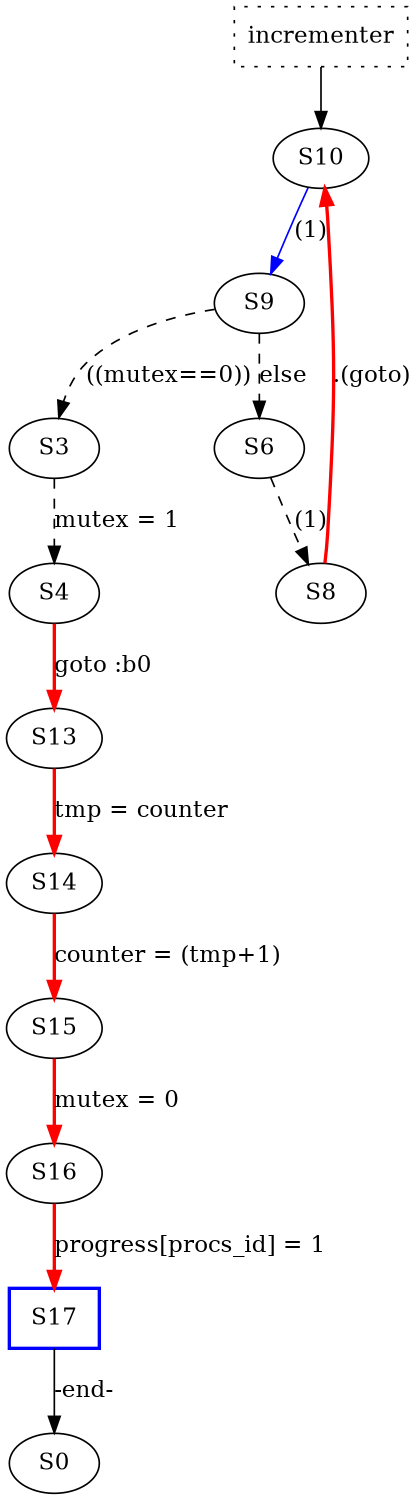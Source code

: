 digraph p_incrementer {
size="8,10";
  GT [shape=box,style=dotted,label="incrementer"];
  GT -> S10;
	S10 -> S9  [color=blue,style=solid,label="(1)"];
	S9 -> S3  [color=black,style=dashed,label="((mutex==0))"];
	S9 -> S6  [color=black,style=dashed,label="else"];
	S3 -> S4  [color=black,style=dashed,label="mutex = 1"];
	S4 -> S13  [color=red,style=bold,label="goto :b0"];
	S13 -> S14  [color=red,style=bold,label="tmp = counter"];
	S14 -> S15  [color=red,style=bold,label="counter = (tmp+1)"];
	S15 -> S16  [color=red,style=bold,label="mutex = 0"];
	S16 -> S17  [color=red,style=bold,label="progress[procs_id] = 1"];
	S17 -> S0  [color=black,style=solid,label="-end-"];
  S17 [color=blue,style=bold,shape=box];
	S6 -> S8  [color=black,style=dashed,label="(1)"];
	S8 -> S10  [color=red,style=bold,label=".(goto)"];
}